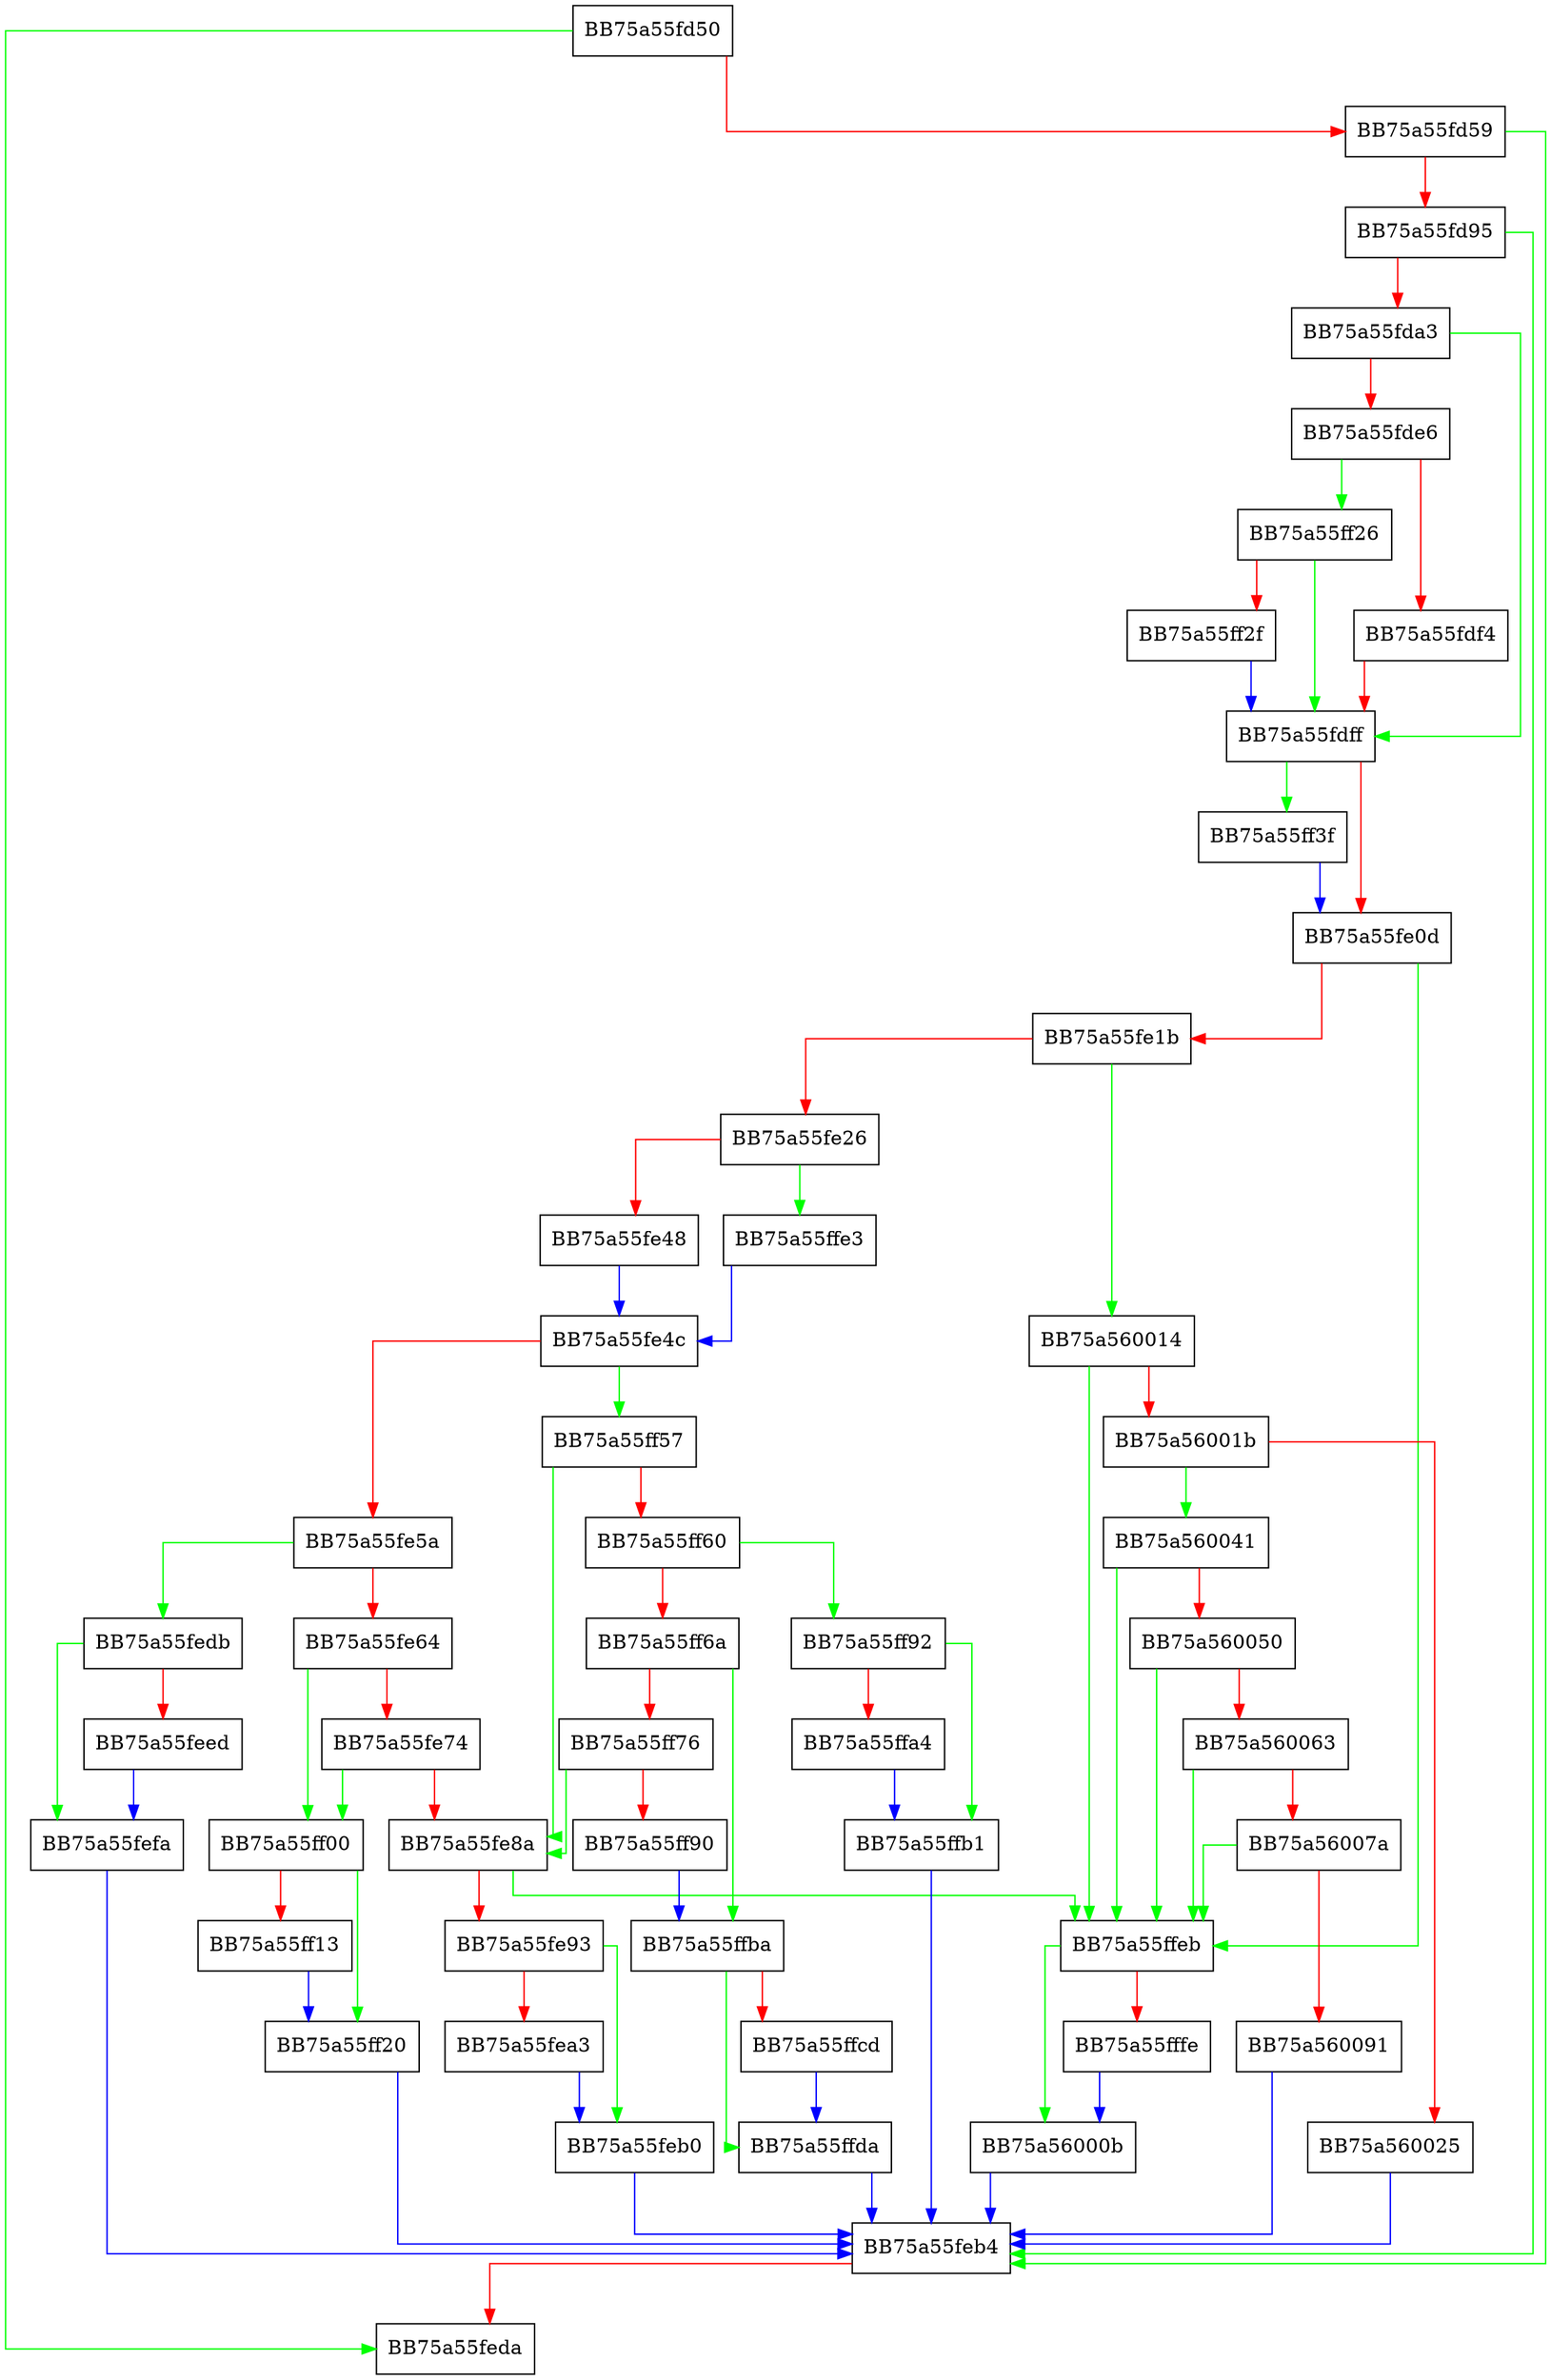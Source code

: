 digraph NTDLL_DLL_NtQueryInformationThreadWorker {
  node [shape="box"];
  graph [splines=ortho];
  BB75a55fd50 -> BB75a55feda [color="green"];
  BB75a55fd50 -> BB75a55fd59 [color="red"];
  BB75a55fd59 -> BB75a55feb4 [color="green"];
  BB75a55fd59 -> BB75a55fd95 [color="red"];
  BB75a55fd95 -> BB75a55feb4 [color="green"];
  BB75a55fd95 -> BB75a55fda3 [color="red"];
  BB75a55fda3 -> BB75a55fdff [color="green"];
  BB75a55fda3 -> BB75a55fde6 [color="red"];
  BB75a55fde6 -> BB75a55ff26 [color="green"];
  BB75a55fde6 -> BB75a55fdf4 [color="red"];
  BB75a55fdf4 -> BB75a55fdff [color="red"];
  BB75a55fdff -> BB75a55ff3f [color="green"];
  BB75a55fdff -> BB75a55fe0d [color="red"];
  BB75a55fe0d -> BB75a55ffeb [color="green"];
  BB75a55fe0d -> BB75a55fe1b [color="red"];
  BB75a55fe1b -> BB75a560014 [color="green"];
  BB75a55fe1b -> BB75a55fe26 [color="red"];
  BB75a55fe26 -> BB75a55ffe3 [color="green"];
  BB75a55fe26 -> BB75a55fe48 [color="red"];
  BB75a55fe48 -> BB75a55fe4c [color="blue"];
  BB75a55fe4c -> BB75a55ff57 [color="green"];
  BB75a55fe4c -> BB75a55fe5a [color="red"];
  BB75a55fe5a -> BB75a55fedb [color="green"];
  BB75a55fe5a -> BB75a55fe64 [color="red"];
  BB75a55fe64 -> BB75a55ff00 [color="green"];
  BB75a55fe64 -> BB75a55fe74 [color="red"];
  BB75a55fe74 -> BB75a55ff00 [color="green"];
  BB75a55fe74 -> BB75a55fe8a [color="red"];
  BB75a55fe8a -> BB75a55ffeb [color="green"];
  BB75a55fe8a -> BB75a55fe93 [color="red"];
  BB75a55fe93 -> BB75a55feb0 [color="green"];
  BB75a55fe93 -> BB75a55fea3 [color="red"];
  BB75a55fea3 -> BB75a55feb0 [color="blue"];
  BB75a55feb0 -> BB75a55feb4 [color="blue"];
  BB75a55feb4 -> BB75a55feda [color="red"];
  BB75a55fedb -> BB75a55fefa [color="green"];
  BB75a55fedb -> BB75a55feed [color="red"];
  BB75a55feed -> BB75a55fefa [color="blue"];
  BB75a55fefa -> BB75a55feb4 [color="blue"];
  BB75a55ff00 -> BB75a55ff20 [color="green"];
  BB75a55ff00 -> BB75a55ff13 [color="red"];
  BB75a55ff13 -> BB75a55ff20 [color="blue"];
  BB75a55ff20 -> BB75a55feb4 [color="blue"];
  BB75a55ff26 -> BB75a55fdff [color="green"];
  BB75a55ff26 -> BB75a55ff2f [color="red"];
  BB75a55ff2f -> BB75a55fdff [color="blue"];
  BB75a55ff3f -> BB75a55fe0d [color="blue"];
  BB75a55ff57 -> BB75a55fe8a [color="green"];
  BB75a55ff57 -> BB75a55ff60 [color="red"];
  BB75a55ff60 -> BB75a55ff92 [color="green"];
  BB75a55ff60 -> BB75a55ff6a [color="red"];
  BB75a55ff6a -> BB75a55ffba [color="green"];
  BB75a55ff6a -> BB75a55ff76 [color="red"];
  BB75a55ff76 -> BB75a55fe8a [color="green"];
  BB75a55ff76 -> BB75a55ff90 [color="red"];
  BB75a55ff90 -> BB75a55ffba [color="blue"];
  BB75a55ff92 -> BB75a55ffb1 [color="green"];
  BB75a55ff92 -> BB75a55ffa4 [color="red"];
  BB75a55ffa4 -> BB75a55ffb1 [color="blue"];
  BB75a55ffb1 -> BB75a55feb4 [color="blue"];
  BB75a55ffba -> BB75a55ffda [color="green"];
  BB75a55ffba -> BB75a55ffcd [color="red"];
  BB75a55ffcd -> BB75a55ffda [color="blue"];
  BB75a55ffda -> BB75a55feb4 [color="blue"];
  BB75a55ffe3 -> BB75a55fe4c [color="blue"];
  BB75a55ffeb -> BB75a56000b [color="green"];
  BB75a55ffeb -> BB75a55fffe [color="red"];
  BB75a55fffe -> BB75a56000b [color="blue"];
  BB75a56000b -> BB75a55feb4 [color="blue"];
  BB75a560014 -> BB75a55ffeb [color="green"];
  BB75a560014 -> BB75a56001b [color="red"];
  BB75a56001b -> BB75a560041 [color="green"];
  BB75a56001b -> BB75a560025 [color="red"];
  BB75a560025 -> BB75a55feb4 [color="blue"];
  BB75a560041 -> BB75a55ffeb [color="green"];
  BB75a560041 -> BB75a560050 [color="red"];
  BB75a560050 -> BB75a55ffeb [color="green"];
  BB75a560050 -> BB75a560063 [color="red"];
  BB75a560063 -> BB75a55ffeb [color="green"];
  BB75a560063 -> BB75a56007a [color="red"];
  BB75a56007a -> BB75a55ffeb [color="green"];
  BB75a56007a -> BB75a560091 [color="red"];
  BB75a560091 -> BB75a55feb4 [color="blue"];
}
